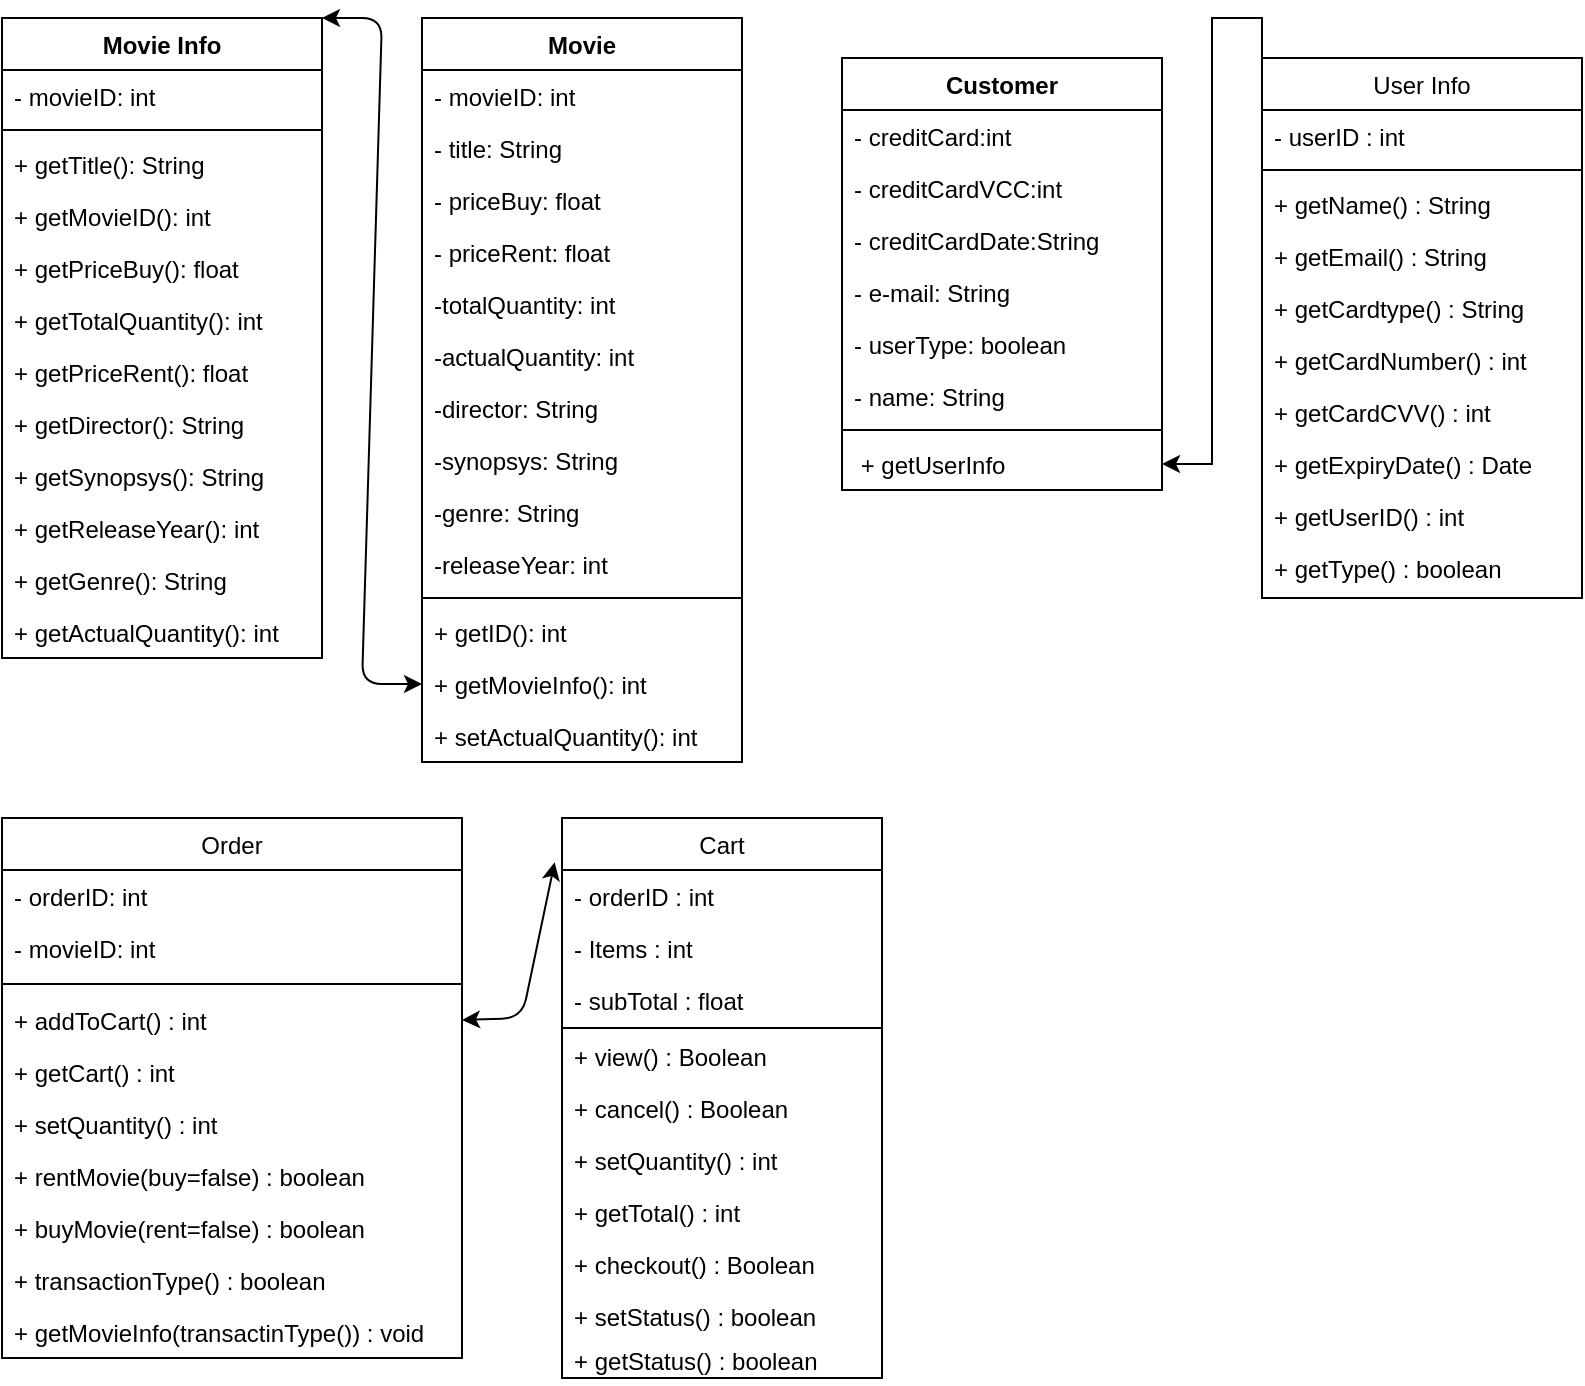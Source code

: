 <mxfile version="14.5.8" type="device"><diagram id="C5RBs43oDa-KdzZeNtuy" name="Page-1"><mxGraphModel dx="3129" dy="1127" grid="1" gridSize="10" guides="1" tooltips="1" connect="1" arrows="1" fold="1" page="1" pageScale="1" pageWidth="827" pageHeight="1169" math="0" shadow="0"><root><mxCell id="WIyWlLk6GJQsqaUBKTNV-0"/><mxCell id="WIyWlLk6GJQsqaUBKTNV-1" parent="WIyWlLk6GJQsqaUBKTNV-0"/><mxCell id="zkfFHV4jXpPFQw0GAbJ--13" value="Cart" style="swimlane;fontStyle=0;align=center;verticalAlign=top;childLayout=stackLayout;horizontal=1;startSize=26;horizontalStack=0;resizeParent=1;resizeLast=0;collapsible=1;marginBottom=0;rounded=0;shadow=0;strokeWidth=1;" parent="WIyWlLk6GJQsqaUBKTNV-1" vertex="1"><mxGeometry x="-440" y="490" width="160" height="280" as="geometry"><mxRectangle x="340" y="380" width="170" height="26" as="alternateBounds"/></mxGeometry></mxCell><mxCell id="6bHgmGE05q6gVBwAIeL3-42" value="- orderID : int" style="text;align=left;verticalAlign=top;spacingLeft=4;spacingRight=4;overflow=hidden;rotatable=0;points=[[0,0.5],[1,0.5]];portConstraint=eastwest;" parent="zkfFHV4jXpPFQw0GAbJ--13" vertex="1"><mxGeometry y="26" width="160" height="26" as="geometry"/></mxCell><mxCell id="6bHgmGE05q6gVBwAIeL3-17" value="- Items : int" style="text;align=left;verticalAlign=top;spacingLeft=4;spacingRight=4;overflow=hidden;rotatable=0;points=[[0,0.5],[1,0.5]];portConstraint=eastwest;rounded=0;shadow=0;html=0;" parent="zkfFHV4jXpPFQw0GAbJ--13" vertex="1"><mxGeometry y="52" width="160" height="26" as="geometry"/></mxCell><mxCell id="6bHgmGE05q6gVBwAIeL3-15" value="- subTotal : float" style="text;align=left;verticalAlign=top;spacingLeft=4;spacingRight=4;overflow=hidden;rotatable=0;points=[[0,0.5],[1,0.5]];portConstraint=eastwest;rounded=0;shadow=0;html=0;" parent="zkfFHV4jXpPFQw0GAbJ--13" vertex="1"><mxGeometry y="78" width="160" height="26" as="geometry"/></mxCell><mxCell id="zkfFHV4jXpPFQw0GAbJ--15" value="" style="line;html=1;strokeWidth=1;align=left;verticalAlign=middle;spacingTop=-1;spacingLeft=3;spacingRight=3;rotatable=0;labelPosition=right;points=[];portConstraint=eastwest;" parent="zkfFHV4jXpPFQw0GAbJ--13" vertex="1"><mxGeometry y="104" width="160" height="2" as="geometry"/></mxCell><mxCell id="6bHgmGE05q6gVBwAIeL3-44" value="+ view() : Boolean" style="text;align=left;verticalAlign=top;spacingLeft=4;spacingRight=4;overflow=hidden;rotatable=0;points=[[0,0.5],[1,0.5]];portConstraint=eastwest;rounded=0;shadow=0;html=0;" parent="zkfFHV4jXpPFQw0GAbJ--13" vertex="1"><mxGeometry y="106" width="160" height="26" as="geometry"/></mxCell><mxCell id="6bHgmGE05q6gVBwAIeL3-45" value="+ cancel() : Boolean" style="text;align=left;verticalAlign=top;spacingLeft=4;spacingRight=4;overflow=hidden;rotatable=0;points=[[0,0.5],[1,0.5]];portConstraint=eastwest;rounded=0;shadow=0;html=0;" parent="zkfFHV4jXpPFQw0GAbJ--13" vertex="1"><mxGeometry y="132" width="160" height="26" as="geometry"/></mxCell><mxCell id="6bHgmGE05q6gVBwAIeL3-2" value="+ setQuantity() : int" style="text;align=left;verticalAlign=top;spacingLeft=4;spacingRight=4;overflow=hidden;rotatable=0;points=[[0,0.5],[1,0.5]];portConstraint=eastwest;rounded=0;shadow=0;html=0;" parent="zkfFHV4jXpPFQw0GAbJ--13" vertex="1"><mxGeometry y="158" width="160" height="26" as="geometry"/></mxCell><mxCell id="6bHgmGE05q6gVBwAIeL3-10" value="+ getTotal() : int" style="text;align=left;verticalAlign=top;spacingLeft=4;spacingRight=4;overflow=hidden;rotatable=0;points=[[0,0.5],[1,0.5]];portConstraint=eastwest;rounded=0;shadow=0;html=0;" parent="zkfFHV4jXpPFQw0GAbJ--13" vertex="1"><mxGeometry y="184" width="160" height="26" as="geometry"/></mxCell><mxCell id="IG7qusZsWkm_YWenRN8--79" value="+ checkout() : Boolean" style="text;align=left;verticalAlign=top;spacingLeft=4;spacingRight=4;overflow=hidden;rotatable=0;points=[[0,0.5],[1,0.5]];portConstraint=eastwest;rounded=0;shadow=0;html=0;" vertex="1" parent="zkfFHV4jXpPFQw0GAbJ--13"><mxGeometry y="210" width="160" height="26" as="geometry"/></mxCell><mxCell id="6bHgmGE05q6gVBwAIeL3-9" value="+ setStatus() : boolean" style="text;align=left;verticalAlign=top;spacingLeft=4;spacingRight=4;overflow=hidden;rotatable=0;points=[[0,0.5],[1,0.5]];portConstraint=eastwest;rounded=0;shadow=0;html=0;" parent="zkfFHV4jXpPFQw0GAbJ--13" vertex="1"><mxGeometry y="236" width="160" height="22" as="geometry"/></mxCell><mxCell id="IG7qusZsWkm_YWenRN8--81" value="+ getStatus() : boolean" style="text;align=left;verticalAlign=top;spacingLeft=4;spacingRight=4;overflow=hidden;rotatable=0;points=[[0,0.5],[1,0.5]];portConstraint=eastwest;rounded=0;shadow=0;html=0;" vertex="1" parent="zkfFHV4jXpPFQw0GAbJ--13"><mxGeometry y="258" width="160" height="22" as="geometry"/></mxCell><mxCell id="IG7qusZsWkm_YWenRN8--78" style="edgeStyle=orthogonalEdgeStyle;rounded=0;orthogonalLoop=1;jettySize=auto;html=1;exitX=0;exitY=0;exitDx=0;exitDy=0;entryX=1;entryY=0.5;entryDx=0;entryDy=0;" edge="1" parent="WIyWlLk6GJQsqaUBKTNV-1" source="zkfFHV4jXpPFQw0GAbJ--17" target="IG7qusZsWkm_YWenRN8--53"><mxGeometry relative="1" as="geometry"/></mxCell><mxCell id="zkfFHV4jXpPFQw0GAbJ--17" value="User Info" style="swimlane;fontStyle=0;align=center;verticalAlign=top;childLayout=stackLayout;horizontal=1;startSize=26;horizontalStack=0;resizeParent=1;resizeLast=0;collapsible=1;marginBottom=0;rounded=0;shadow=0;strokeWidth=1;" parent="WIyWlLk6GJQsqaUBKTNV-1" vertex="1"><mxGeometry x="-90" y="110" width="160" height="270" as="geometry"><mxRectangle x="550" y="140" width="160" height="26" as="alternateBounds"/></mxGeometry></mxCell><mxCell id="zkfFHV4jXpPFQw0GAbJ--20" value="- userID : int" style="text;align=left;verticalAlign=top;spacingLeft=4;spacingRight=4;overflow=hidden;rotatable=0;points=[[0,0.5],[1,0.5]];portConstraint=eastwest;rounded=0;shadow=0;html=0;" parent="zkfFHV4jXpPFQw0GAbJ--17" vertex="1"><mxGeometry y="26" width="160" height="26" as="geometry"/></mxCell><mxCell id="zkfFHV4jXpPFQw0GAbJ--23" value="" style="line;html=1;strokeWidth=1;align=left;verticalAlign=middle;spacingTop=-1;spacingLeft=3;spacingRight=3;rotatable=0;labelPosition=right;points=[];portConstraint=eastwest;" parent="zkfFHV4jXpPFQw0GAbJ--17" vertex="1"><mxGeometry y="52" width="160" height="8" as="geometry"/></mxCell><mxCell id="zkfFHV4jXpPFQw0GAbJ--24" value="+ getName() : String" style="text;align=left;verticalAlign=top;spacingLeft=4;spacingRight=4;overflow=hidden;rotatable=0;points=[[0,0.5],[1,0.5]];portConstraint=eastwest;" parent="zkfFHV4jXpPFQw0GAbJ--17" vertex="1"><mxGeometry y="60" width="160" height="26" as="geometry"/></mxCell><mxCell id="GUGK_P1xpnfxRzdVNo1J-22" value="+ getEmail() : String" style="text;align=left;verticalAlign=top;spacingLeft=4;spacingRight=4;overflow=hidden;rotatable=0;points=[[0,0.5],[1,0.5]];portConstraint=eastwest;" parent="zkfFHV4jXpPFQw0GAbJ--17" vertex="1"><mxGeometry y="86" width="160" height="26" as="geometry"/></mxCell><mxCell id="GUGK_P1xpnfxRzdVNo1J-24" value="+ getCardtype() : String" style="text;align=left;verticalAlign=top;spacingLeft=4;spacingRight=4;overflow=hidden;rotatable=0;points=[[0,0.5],[1,0.5]];portConstraint=eastwest;" parent="zkfFHV4jXpPFQw0GAbJ--17" vertex="1"><mxGeometry y="112" width="160" height="26" as="geometry"/></mxCell><mxCell id="GUGK_P1xpnfxRzdVNo1J-26" value="+ getCardNumber() : int" style="text;align=left;verticalAlign=top;spacingLeft=4;spacingRight=4;overflow=hidden;rotatable=0;points=[[0,0.5],[1,0.5]];portConstraint=eastwest;" parent="zkfFHV4jXpPFQw0GAbJ--17" vertex="1"><mxGeometry y="138" width="160" height="26" as="geometry"/></mxCell><mxCell id="GUGK_P1xpnfxRzdVNo1J-28" value="+ getCardCVV() : int" style="text;align=left;verticalAlign=top;spacingLeft=4;spacingRight=4;overflow=hidden;rotatable=0;points=[[0,0.5],[1,0.5]];portConstraint=eastwest;" parent="zkfFHV4jXpPFQw0GAbJ--17" vertex="1"><mxGeometry y="164" width="160" height="26" as="geometry"/></mxCell><mxCell id="GUGK_P1xpnfxRzdVNo1J-31" value="+ getExpiryDate() : Date" style="text;align=left;verticalAlign=top;spacingLeft=4;spacingRight=4;overflow=hidden;rotatable=0;points=[[0,0.5],[1,0.5]];portConstraint=eastwest;" parent="zkfFHV4jXpPFQw0GAbJ--17" vertex="1"><mxGeometry y="190" width="160" height="26" as="geometry"/></mxCell><mxCell id="GUGK_P1xpnfxRzdVNo1J-30" value="+ getUserID() : int" style="text;align=left;verticalAlign=top;spacingLeft=4;spacingRight=4;overflow=hidden;rotatable=0;points=[[0,0.5],[1,0.5]];portConstraint=eastwest;" parent="zkfFHV4jXpPFQw0GAbJ--17" vertex="1"><mxGeometry y="216" width="160" height="26" as="geometry"/></mxCell><mxCell id="IG7qusZsWkm_YWenRN8--77" value="+ getType() : boolean" style="text;align=left;verticalAlign=top;spacingLeft=4;spacingRight=4;overflow=hidden;rotatable=0;points=[[0,0.5],[1,0.5]];portConstraint=eastwest;" vertex="1" parent="zkfFHV4jXpPFQw0GAbJ--17"><mxGeometry y="242" width="160" height="26" as="geometry"/></mxCell><mxCell id="6bHgmGE05q6gVBwAIeL3-4" value="Order" style="swimlane;fontStyle=0;align=center;verticalAlign=top;childLayout=stackLayout;horizontal=1;startSize=26;horizontalStack=0;resizeParent=1;resizeLast=0;collapsible=1;marginBottom=0;rounded=0;shadow=0;strokeWidth=1;" parent="WIyWlLk6GJQsqaUBKTNV-1" vertex="1"><mxGeometry x="-720" y="490" width="230" height="270" as="geometry"><mxRectangle x="340" y="380" width="170" height="26" as="alternateBounds"/></mxGeometry></mxCell><mxCell id="6bHgmGE05q6gVBwAIeL3-14" value="- orderID: int" style="text;align=left;verticalAlign=top;spacingLeft=4;spacingRight=4;overflow=hidden;rotatable=0;points=[[0,0.5],[1,0.5]];portConstraint=eastwest;" parent="6bHgmGE05q6gVBwAIeL3-4" vertex="1"><mxGeometry y="26" width="230" height="26" as="geometry"/></mxCell><mxCell id="IG7qusZsWkm_YWenRN8--82" value="- movieID: int" style="text;align=left;verticalAlign=top;spacingLeft=4;spacingRight=4;overflow=hidden;rotatable=0;points=[[0,0.5],[1,0.5]];portConstraint=eastwest;" vertex="1" parent="6bHgmGE05q6gVBwAIeL3-4"><mxGeometry y="52" width="230" height="26" as="geometry"/></mxCell><mxCell id="6bHgmGE05q6gVBwAIeL3-6" value="" style="line;html=1;strokeWidth=1;align=left;verticalAlign=middle;spacingTop=-1;spacingLeft=3;spacingRight=3;rotatable=0;labelPosition=right;points=[];portConstraint=eastwest;" parent="6bHgmGE05q6gVBwAIeL3-4" vertex="1"><mxGeometry y="78" width="230" height="10" as="geometry"/></mxCell><mxCell id="6bHgmGE05q6gVBwAIeL3-46" value="+ addToCart() : int" style="text;align=left;verticalAlign=top;spacingLeft=4;spacingRight=4;overflow=hidden;rotatable=0;points=[[0,0.5],[1,0.5]];portConstraint=eastwest;rounded=0;shadow=0;html=0;" parent="6bHgmGE05q6gVBwAIeL3-4" vertex="1"><mxGeometry y="88" width="230" height="26" as="geometry"/></mxCell><mxCell id="IG7qusZsWkm_YWenRN8--80" value="+ getCart() : int" style="text;align=left;verticalAlign=top;spacingLeft=4;spacingRight=4;overflow=hidden;rotatable=0;points=[[0,0.5],[1,0.5]];portConstraint=eastwest;rounded=0;shadow=0;html=0;" vertex="1" parent="6bHgmGE05q6gVBwAIeL3-4"><mxGeometry y="114" width="230" height="26" as="geometry"/></mxCell><mxCell id="6bHgmGE05q6gVBwAIeL3-8" value="+ setQuantity() : int" style="text;align=left;verticalAlign=top;spacingLeft=4;spacingRight=4;overflow=hidden;rotatable=0;points=[[0,0.5],[1,0.5]];portConstraint=eastwest;rounded=0;shadow=0;html=0;" parent="6bHgmGE05q6gVBwAIeL3-4" vertex="1"><mxGeometry y="140" width="230" height="26" as="geometry"/></mxCell><mxCell id="IG7qusZsWkm_YWenRN8--83" value="+ rentMovie(buy=false) : boolean" style="text;align=left;verticalAlign=top;spacingLeft=4;spacingRight=4;overflow=hidden;rotatable=0;points=[[0,0.5],[1,0.5]];portConstraint=eastwest;rounded=0;shadow=0;html=0;" vertex="1" parent="6bHgmGE05q6gVBwAIeL3-4"><mxGeometry y="166" width="230" height="26" as="geometry"/></mxCell><mxCell id="IG7qusZsWkm_YWenRN8--84" value="+ buyMovie(rent=false) : boolean" style="text;align=left;verticalAlign=top;spacingLeft=4;spacingRight=4;overflow=hidden;rotatable=0;points=[[0,0.5],[1,0.5]];portConstraint=eastwest;rounded=0;shadow=0;html=0;" vertex="1" parent="6bHgmGE05q6gVBwAIeL3-4"><mxGeometry y="192" width="230" height="26" as="geometry"/></mxCell><mxCell id="IG7qusZsWkm_YWenRN8--85" value="+ transactionType() : boolean" style="text;align=left;verticalAlign=top;spacingLeft=4;spacingRight=4;overflow=hidden;rotatable=0;points=[[0,0.5],[1,0.5]];portConstraint=eastwest;rounded=0;shadow=0;html=0;" vertex="1" parent="6bHgmGE05q6gVBwAIeL3-4"><mxGeometry y="218" width="230" height="26" as="geometry"/></mxCell><mxCell id="6bHgmGE05q6gVBwAIeL3-36" value="+ getMovieInfo(transactinType()) : void" style="text;align=left;verticalAlign=top;spacingLeft=4;spacingRight=4;overflow=hidden;rotatable=0;points=[[0,0.5],[1,0.5]];portConstraint=eastwest;rounded=0;shadow=0;html=0;" parent="6bHgmGE05q6gVBwAIeL3-4" vertex="1"><mxGeometry y="244" width="230" height="26" as="geometry"/></mxCell><mxCell id="IG7qusZsWkm_YWenRN8--10" value="Movie" style="swimlane;fontStyle=1;align=center;verticalAlign=top;childLayout=stackLayout;horizontal=1;startSize=26;horizontalStack=0;resizeParent=1;resizeParentMax=0;resizeLast=0;collapsible=1;marginBottom=0;" vertex="1" parent="WIyWlLk6GJQsqaUBKTNV-1"><mxGeometry x="-510" y="90" width="160" height="372" as="geometry"><mxRectangle x="-510" y="90" width="70" height="26" as="alternateBounds"/></mxGeometry></mxCell><mxCell id="IG7qusZsWkm_YWenRN8--14" value="- movieID: int" style="text;strokeColor=none;fillColor=none;align=left;verticalAlign=top;spacingLeft=4;spacingRight=4;overflow=hidden;rotatable=0;points=[[0,0.5],[1,0.5]];portConstraint=eastwest;" vertex="1" parent="IG7qusZsWkm_YWenRN8--10"><mxGeometry y="26" width="160" height="26" as="geometry"/></mxCell><mxCell id="IG7qusZsWkm_YWenRN8--11" value="- title: String" style="text;strokeColor=none;fillColor=none;align=left;verticalAlign=top;spacingLeft=4;spacingRight=4;overflow=hidden;rotatable=0;points=[[0,0.5],[1,0.5]];portConstraint=eastwest;" vertex="1" parent="IG7qusZsWkm_YWenRN8--10"><mxGeometry y="52" width="160" height="26" as="geometry"/></mxCell><mxCell id="IG7qusZsWkm_YWenRN8--15" value="- priceBuy: float" style="text;strokeColor=none;fillColor=none;align=left;verticalAlign=top;spacingLeft=4;spacingRight=4;overflow=hidden;rotatable=0;points=[[0,0.5],[1,0.5]];portConstraint=eastwest;" vertex="1" parent="IG7qusZsWkm_YWenRN8--10"><mxGeometry y="78" width="160" height="26" as="geometry"/></mxCell><mxCell id="IG7qusZsWkm_YWenRN8--16" value="- priceRent: float" style="text;strokeColor=none;fillColor=none;align=left;verticalAlign=top;spacingLeft=4;spacingRight=4;overflow=hidden;rotatable=0;points=[[0,0.5],[1,0.5]];portConstraint=eastwest;" vertex="1" parent="IG7qusZsWkm_YWenRN8--10"><mxGeometry y="104" width="160" height="26" as="geometry"/></mxCell><mxCell id="IG7qusZsWkm_YWenRN8--17" value="-totalQuantity: int" style="text;strokeColor=none;fillColor=none;align=left;verticalAlign=top;spacingLeft=4;spacingRight=4;overflow=hidden;rotatable=0;points=[[0,0.5],[1,0.5]];portConstraint=eastwest;" vertex="1" parent="IG7qusZsWkm_YWenRN8--10"><mxGeometry y="130" width="160" height="26" as="geometry"/></mxCell><mxCell id="IG7qusZsWkm_YWenRN8--21" value="-actualQuantity: int" style="text;strokeColor=none;fillColor=none;align=left;verticalAlign=top;spacingLeft=4;spacingRight=4;overflow=hidden;rotatable=0;points=[[0,0.5],[1,0.5]];portConstraint=eastwest;" vertex="1" parent="IG7qusZsWkm_YWenRN8--10"><mxGeometry y="156" width="160" height="26" as="geometry"/></mxCell><mxCell id="IG7qusZsWkm_YWenRN8--18" value="-director: String" style="text;strokeColor=none;fillColor=none;align=left;verticalAlign=top;spacingLeft=4;spacingRight=4;overflow=hidden;rotatable=0;points=[[0,0.5],[1,0.5]];portConstraint=eastwest;" vertex="1" parent="IG7qusZsWkm_YWenRN8--10"><mxGeometry y="182" width="160" height="26" as="geometry"/></mxCell><mxCell id="IG7qusZsWkm_YWenRN8--19" value="-synopsys: String" style="text;strokeColor=none;fillColor=none;align=left;verticalAlign=top;spacingLeft=4;spacingRight=4;overflow=hidden;rotatable=0;points=[[0,0.5],[1,0.5]];portConstraint=eastwest;" vertex="1" parent="IG7qusZsWkm_YWenRN8--10"><mxGeometry y="208" width="160" height="26" as="geometry"/></mxCell><mxCell id="IG7qusZsWkm_YWenRN8--22" value="-genre: String" style="text;strokeColor=none;fillColor=none;align=left;verticalAlign=top;spacingLeft=4;spacingRight=4;overflow=hidden;rotatable=0;points=[[0,0.5],[1,0.5]];portConstraint=eastwest;" vertex="1" parent="IG7qusZsWkm_YWenRN8--10"><mxGeometry y="234" width="160" height="26" as="geometry"/></mxCell><mxCell id="IG7qusZsWkm_YWenRN8--20" value="-releaseYear: int " style="text;strokeColor=none;fillColor=none;align=left;verticalAlign=top;spacingLeft=4;spacingRight=4;overflow=hidden;rotatable=0;points=[[0,0.5],[1,0.5]];portConstraint=eastwest;" vertex="1" parent="IG7qusZsWkm_YWenRN8--10"><mxGeometry y="260" width="160" height="26" as="geometry"/></mxCell><mxCell id="IG7qusZsWkm_YWenRN8--12" value="" style="line;strokeWidth=1;fillColor=none;align=left;verticalAlign=middle;spacingTop=-1;spacingLeft=3;spacingRight=3;rotatable=0;labelPosition=right;points=[];portConstraint=eastwest;" vertex="1" parent="IG7qusZsWkm_YWenRN8--10"><mxGeometry y="286" width="160" height="8" as="geometry"/></mxCell><mxCell id="IG7qusZsWkm_YWenRN8--24" value="+ getID(): int" style="text;strokeColor=none;fillColor=none;align=left;verticalAlign=top;spacingLeft=4;spacingRight=4;overflow=hidden;rotatable=0;points=[[0,0.5],[1,0.5]];portConstraint=eastwest;" vertex="1" parent="IG7qusZsWkm_YWenRN8--10"><mxGeometry y="294" width="160" height="26" as="geometry"/></mxCell><mxCell id="IG7qusZsWkm_YWenRN8--73" value="+ getMovieInfo(): int" style="text;strokeColor=none;fillColor=none;align=left;verticalAlign=top;spacingLeft=4;spacingRight=4;overflow=hidden;rotatable=0;points=[[0,0.5],[1,0.5]];portConstraint=eastwest;" vertex="1" parent="IG7qusZsWkm_YWenRN8--10"><mxGeometry y="320" width="160" height="26" as="geometry"/></mxCell><mxCell id="IG7qusZsWkm_YWenRN8--33" value="+ setActualQuantity(): int" style="text;strokeColor=none;fillColor=none;align=left;verticalAlign=top;spacingLeft=4;spacingRight=4;overflow=hidden;rotatable=0;points=[[0,0.5],[1,0.5]];portConstraint=eastwest;" vertex="1" parent="IG7qusZsWkm_YWenRN8--10"><mxGeometry y="346" width="160" height="26" as="geometry"/></mxCell><mxCell id="IG7qusZsWkm_YWenRN8--50" value="Customer" style="swimlane;fontStyle=1;align=center;verticalAlign=top;childLayout=stackLayout;horizontal=1;startSize=26;horizontalStack=0;resizeParent=1;resizeParentMax=0;resizeLast=0;collapsible=1;marginBottom=0;" vertex="1" parent="WIyWlLk6GJQsqaUBKTNV-1"><mxGeometry x="-300" y="110" width="160" height="216" as="geometry"/></mxCell><mxCell id="IG7qusZsWkm_YWenRN8--51" value="- creditCard:int" style="text;strokeColor=none;fillColor=none;align=left;verticalAlign=top;spacingLeft=4;spacingRight=4;overflow=hidden;rotatable=0;points=[[0,0.5],[1,0.5]];portConstraint=eastwest;" vertex="1" parent="IG7qusZsWkm_YWenRN8--50"><mxGeometry y="26" width="160" height="26" as="geometry"/></mxCell><mxCell id="IG7qusZsWkm_YWenRN8--56" value="- creditCardVCC:int" style="text;strokeColor=none;fillColor=none;align=left;verticalAlign=top;spacingLeft=4;spacingRight=4;overflow=hidden;rotatable=0;points=[[0,0.5],[1,0.5]];portConstraint=eastwest;" vertex="1" parent="IG7qusZsWkm_YWenRN8--50"><mxGeometry y="52" width="160" height="26" as="geometry"/></mxCell><mxCell id="IG7qusZsWkm_YWenRN8--57" value="- creditCardDate:String" style="text;strokeColor=none;fillColor=none;align=left;verticalAlign=top;spacingLeft=4;spacingRight=4;overflow=hidden;rotatable=0;points=[[0,0.5],[1,0.5]];portConstraint=eastwest;" vertex="1" parent="IG7qusZsWkm_YWenRN8--50"><mxGeometry y="78" width="160" height="26" as="geometry"/></mxCell><mxCell id="IG7qusZsWkm_YWenRN8--54" value="- e-mail: String" style="text;strokeColor=none;fillColor=none;align=left;verticalAlign=top;spacingLeft=4;spacingRight=4;overflow=hidden;rotatable=0;points=[[0,0.5],[1,0.5]];portConstraint=eastwest;" vertex="1" parent="IG7qusZsWkm_YWenRN8--50"><mxGeometry y="104" width="160" height="26" as="geometry"/></mxCell><mxCell id="IG7qusZsWkm_YWenRN8--75" value="- userType: boolean" style="text;strokeColor=none;fillColor=none;align=left;verticalAlign=top;spacingLeft=4;spacingRight=4;overflow=hidden;rotatable=0;points=[[0,0.5],[1,0.5]];portConstraint=eastwest;" vertex="1" parent="IG7qusZsWkm_YWenRN8--50"><mxGeometry y="130" width="160" height="26" as="geometry"/></mxCell><mxCell id="IG7qusZsWkm_YWenRN8--55" value="- name: String" style="text;strokeColor=none;fillColor=none;align=left;verticalAlign=top;spacingLeft=4;spacingRight=4;overflow=hidden;rotatable=0;points=[[0,0.5],[1,0.5]];portConstraint=eastwest;" vertex="1" parent="IG7qusZsWkm_YWenRN8--50"><mxGeometry y="156" width="160" height="26" as="geometry"/></mxCell><mxCell id="IG7qusZsWkm_YWenRN8--52" value="" style="line;strokeWidth=1;fillColor=none;align=left;verticalAlign=middle;spacingTop=-1;spacingLeft=3;spacingRight=3;rotatable=0;labelPosition=right;points=[];portConstraint=eastwest;" vertex="1" parent="IG7qusZsWkm_YWenRN8--50"><mxGeometry y="182" width="160" height="8" as="geometry"/></mxCell><mxCell id="IG7qusZsWkm_YWenRN8--53" value=" + getUserInfo" style="text;strokeColor=none;fillColor=none;align=left;verticalAlign=top;spacingLeft=4;spacingRight=4;overflow=hidden;rotatable=0;points=[[0,0.5],[1,0.5]];portConstraint=eastwest;" vertex="1" parent="IG7qusZsWkm_YWenRN8--50"><mxGeometry y="190" width="160" height="26" as="geometry"/></mxCell><mxCell id="IG7qusZsWkm_YWenRN8--67" value="Movie Info" style="swimlane;fontStyle=1;align=center;verticalAlign=top;childLayout=stackLayout;horizontal=1;startSize=26;horizontalStack=0;resizeParent=1;resizeParentMax=0;resizeLast=0;collapsible=1;marginBottom=0;" vertex="1" parent="WIyWlLk6GJQsqaUBKTNV-1"><mxGeometry x="-720" y="90" width="160" height="320" as="geometry"/></mxCell><mxCell id="IG7qusZsWkm_YWenRN8--74" value="- movieID: int" style="text;strokeColor=none;fillColor=none;align=left;verticalAlign=top;spacingLeft=4;spacingRight=4;overflow=hidden;rotatable=0;points=[[0,0.5],[1,0.5]];portConstraint=eastwest;" vertex="1" parent="IG7qusZsWkm_YWenRN8--67"><mxGeometry y="26" width="160" height="26" as="geometry"/></mxCell><mxCell id="IG7qusZsWkm_YWenRN8--69" value="" style="line;strokeWidth=1;fillColor=none;align=left;verticalAlign=middle;spacingTop=-1;spacingLeft=3;spacingRight=3;rotatable=0;labelPosition=right;points=[];portConstraint=eastwest;" vertex="1" parent="IG7qusZsWkm_YWenRN8--67"><mxGeometry y="52" width="160" height="8" as="geometry"/></mxCell><mxCell id="IG7qusZsWkm_YWenRN8--13" value="+ getTitle(): String" style="text;strokeColor=none;fillColor=none;align=left;verticalAlign=top;spacingLeft=4;spacingRight=4;overflow=hidden;rotatable=0;points=[[0,0.5],[1,0.5]];portConstraint=eastwest;" vertex="1" parent="IG7qusZsWkm_YWenRN8--67"><mxGeometry y="60" width="160" height="26" as="geometry"/></mxCell><mxCell id="IG7qusZsWkm_YWenRN8--71" value="+ getMovieID(): int" style="text;strokeColor=none;fillColor=none;align=left;verticalAlign=top;spacingLeft=4;spacingRight=4;overflow=hidden;rotatable=0;points=[[0,0.5],[1,0.5]];portConstraint=eastwest;" vertex="1" parent="IG7qusZsWkm_YWenRN8--67"><mxGeometry y="86" width="160" height="26" as="geometry"/></mxCell><mxCell id="IG7qusZsWkm_YWenRN8--26" value="+ getPriceBuy(): float" style="text;strokeColor=none;fillColor=none;align=left;verticalAlign=top;spacingLeft=4;spacingRight=4;overflow=hidden;rotatable=0;points=[[0,0.5],[1,0.5]];portConstraint=eastwest;" vertex="1" parent="IG7qusZsWkm_YWenRN8--67"><mxGeometry y="112" width="160" height="26" as="geometry"/></mxCell><mxCell id="IG7qusZsWkm_YWenRN8--30" value="+ getTotalQuantity(): int" style="text;strokeColor=none;fillColor=none;align=left;verticalAlign=top;spacingLeft=4;spacingRight=4;overflow=hidden;rotatable=0;points=[[0,0.5],[1,0.5]];portConstraint=eastwest;" vertex="1" parent="IG7qusZsWkm_YWenRN8--67"><mxGeometry y="138" width="160" height="26" as="geometry"/></mxCell><mxCell id="IG7qusZsWkm_YWenRN8--28" value="+ getPriceRent(): float" style="text;strokeColor=none;fillColor=none;align=left;verticalAlign=top;spacingLeft=4;spacingRight=4;overflow=hidden;rotatable=0;points=[[0,0.5],[1,0.5]];portConstraint=eastwest;" vertex="1" parent="IG7qusZsWkm_YWenRN8--67"><mxGeometry y="164" width="160" height="26" as="geometry"/></mxCell><mxCell id="IG7qusZsWkm_YWenRN8--34" value="+ getDirector(): String" style="text;strokeColor=none;fillColor=none;align=left;verticalAlign=top;spacingLeft=4;spacingRight=4;overflow=hidden;rotatable=0;points=[[0,0.5],[1,0.5]];portConstraint=eastwest;" vertex="1" parent="IG7qusZsWkm_YWenRN8--67"><mxGeometry y="190" width="160" height="26" as="geometry"/></mxCell><mxCell id="IG7qusZsWkm_YWenRN8--37" value="+ getSynopsys(): String" style="text;strokeColor=none;fillColor=none;align=left;verticalAlign=top;spacingLeft=4;spacingRight=4;overflow=hidden;rotatable=0;points=[[0,0.5],[1,0.5]];portConstraint=eastwest;" vertex="1" parent="IG7qusZsWkm_YWenRN8--67"><mxGeometry y="216" width="160" height="26" as="geometry"/></mxCell><mxCell id="IG7qusZsWkm_YWenRN8--44" value="+ getReleaseYear(): int" style="text;strokeColor=none;fillColor=none;align=left;verticalAlign=top;spacingLeft=4;spacingRight=4;overflow=hidden;rotatable=0;points=[[0,0.5],[1,0.5]];portConstraint=eastwest;" vertex="1" parent="IG7qusZsWkm_YWenRN8--67"><mxGeometry y="242" width="160" height="26" as="geometry"/></mxCell><mxCell id="IG7qusZsWkm_YWenRN8--42" value="+ getGenre(): String" style="text;strokeColor=none;fillColor=none;align=left;verticalAlign=top;spacingLeft=4;spacingRight=4;overflow=hidden;rotatable=0;points=[[0,0.5],[1,0.5]];portConstraint=eastwest;" vertex="1" parent="IG7qusZsWkm_YWenRN8--67"><mxGeometry y="268" width="160" height="26" as="geometry"/></mxCell><mxCell id="IG7qusZsWkm_YWenRN8--32" value="+ getActualQuantity(): int" style="text;strokeColor=none;fillColor=none;align=left;verticalAlign=top;spacingLeft=4;spacingRight=4;overflow=hidden;rotatable=0;points=[[0,0.5],[1,0.5]];portConstraint=eastwest;" vertex="1" parent="IG7qusZsWkm_YWenRN8--67"><mxGeometry y="294" width="160" height="26" as="geometry"/></mxCell><mxCell id="IG7qusZsWkm_YWenRN8--72" value="" style="endArrow=classic;startArrow=classic;html=1;exitX=1;exitY=0;exitDx=0;exitDy=0;entryX=0;entryY=0.5;entryDx=0;entryDy=0;" edge="1" parent="WIyWlLk6GJQsqaUBKTNV-1" source="IG7qusZsWkm_YWenRN8--67" target="IG7qusZsWkm_YWenRN8--73"><mxGeometry width="50" height="50" relative="1" as="geometry"><mxPoint x="-630" y="200" as="sourcePoint"/><mxPoint x="-530" y="210" as="targetPoint"/><Array as="points"><mxPoint x="-530" y="90"/><mxPoint x="-540" y="423"/></Array></mxGeometry></mxCell><mxCell id="IG7qusZsWkm_YWenRN8--86" value="" style="endArrow=classic;startArrow=classic;html=1;entryX=1;entryY=0.5;entryDx=0;entryDy=0;exitX=-0.023;exitY=0.079;exitDx=0;exitDy=0;exitPerimeter=0;" edge="1" parent="WIyWlLk6GJQsqaUBKTNV-1" source="zkfFHV4jXpPFQw0GAbJ--13" target="6bHgmGE05q6gVBwAIeL3-46"><mxGeometry width="50" height="50" relative="1" as="geometry"><mxPoint x="-520" y="850" as="sourcePoint"/><mxPoint x="-470" y="800" as="targetPoint"/><Array as="points"><mxPoint x="-460" y="590"/></Array></mxGeometry></mxCell></root></mxGraphModel></diagram></mxfile>